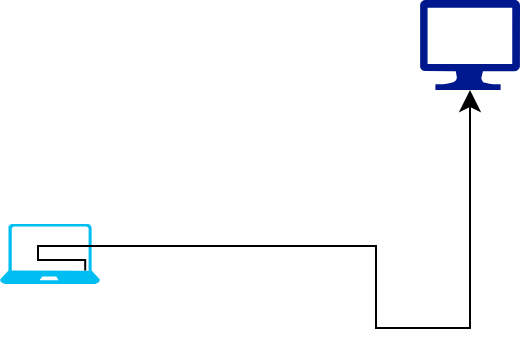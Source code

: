 <mxfile version="26.2.14">
  <diagram name="Page-1" id="J2uayf3noEoXQTc5zOfh">
    <mxGraphModel dx="1348" dy="609" grid="0" gridSize="10" guides="1" tooltips="1" connect="1" arrows="1" fold="1" page="0" pageScale="1" pageWidth="850" pageHeight="1100" math="0" shadow="0">
      <root>
        <mxCell id="0" />
        <mxCell id="1" parent="0" />
        <mxCell id="gHo2pWpHIShWOByOGvFq-1" value="" style="sketch=0;aspect=fixed;pointerEvents=1;shadow=0;dashed=0;html=1;strokeColor=none;labelPosition=center;verticalLabelPosition=bottom;verticalAlign=top;align=center;fillColor=#00188D;shape=mxgraph.azure.computer" vertex="1" parent="1">
          <mxGeometry x="396" y="286" width="50" height="45" as="geometry" />
        </mxCell>
        <mxCell id="gHo2pWpHIShWOByOGvFq-2" value="" style="verticalLabelPosition=bottom;html=1;verticalAlign=top;align=center;strokeColor=none;fillColor=#00BEF2;shape=mxgraph.azure.laptop;pointerEvents=1;" vertex="1" parent="1">
          <mxGeometry x="186" y="398" width="50" height="30" as="geometry" />
        </mxCell>
        <mxCell id="gHo2pWpHIShWOByOGvFq-3" value="" style="edgeStyle=segmentEdgeStyle;endArrow=classic;html=1;curved=0;rounded=0;endSize=8;startSize=8;fontSize=12;entryX=0.5;entryY=1;entryDx=0;entryDy=0;entryPerimeter=0;exitX=0.852;exitY=0.773;exitDx=0;exitDy=0;exitPerimeter=0;" edge="1" parent="1" source="gHo2pWpHIShWOByOGvFq-2" target="gHo2pWpHIShWOByOGvFq-1">
          <mxGeometry width="50" height="50" relative="1" as="geometry">
            <mxPoint x="238" y="416" as="sourcePoint" />
            <mxPoint x="288" y="450" as="targetPoint" />
            <Array as="points">
              <mxPoint x="229" y="416" />
              <mxPoint x="205" y="416" />
              <mxPoint x="205" y="409" />
              <mxPoint x="374" y="409" />
              <mxPoint x="374" y="450" />
              <mxPoint x="421" y="450" />
            </Array>
          </mxGeometry>
        </mxCell>
      </root>
    </mxGraphModel>
  </diagram>
</mxfile>
